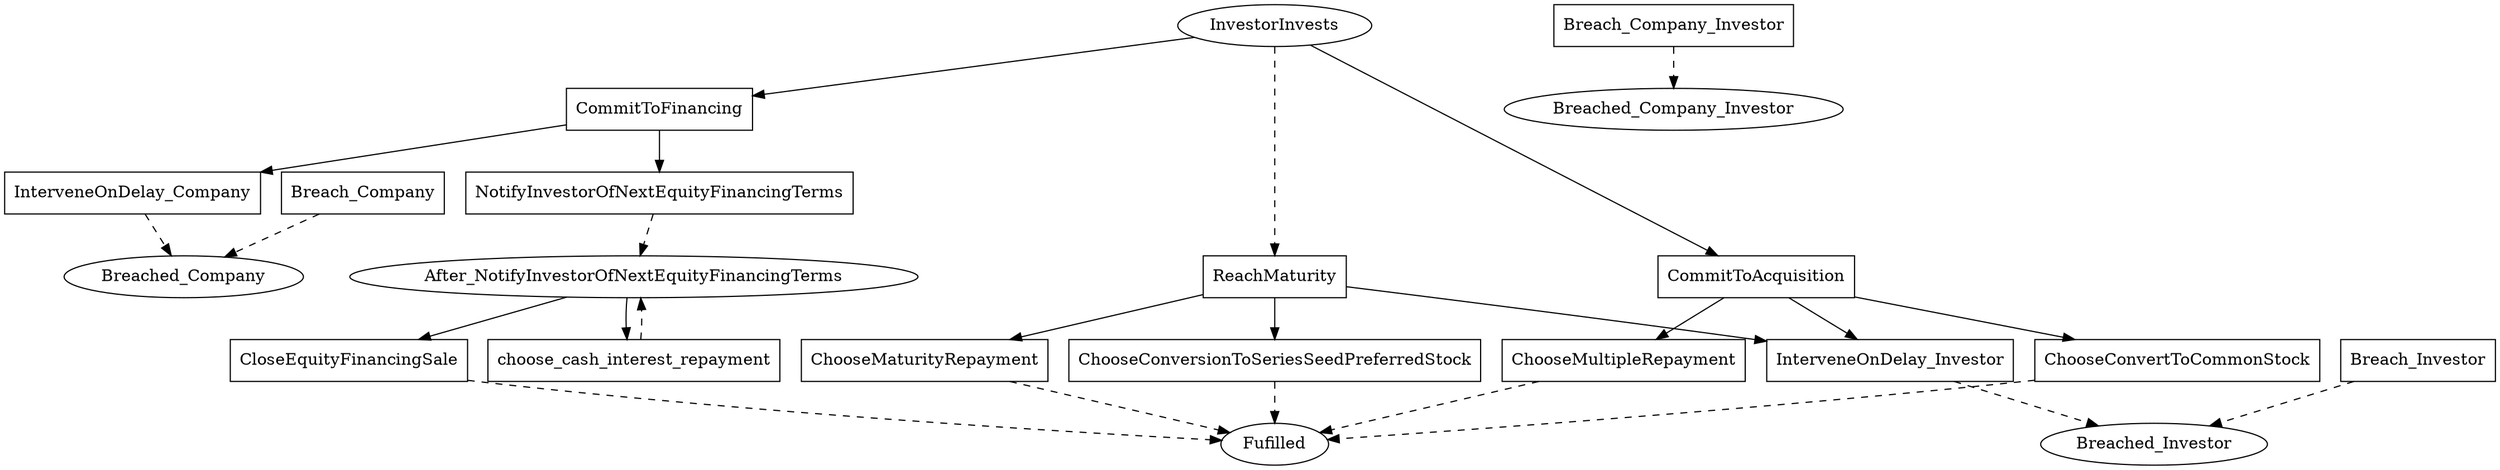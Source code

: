 // THIS IS A GENERATED FILE. DO NOT EDIT.

digraph KISS {    
    Fulfilled[label=Fufilled];
    InvestorInvests[label=InvestorInvests];
	After_NotifyInvestorOfNextEquityFinancingTerms[label=After_NotifyInvestorOfNextEquityFinancingTerms];
	Breached_Investor[label=Breached_Investor];
	Breached_Company[label=Breached_Company];
	Breached_Company_Investor[label=Breached_Company_Investor]
    
     
    CommitToFinancing[label=CommitToFinancing,shape=box];
	NotifyInvestorOfNextEquityFinancingTerms[label=NotifyInvestorOfNextEquityFinancingTerms,shape=box];
	choose_cash_interest_repayment[label=choose_cash_interest_repayment,shape=box];
	CloseEquityFinancingSale[label=CloseEquityFinancingSale,shape=box];
	CommitToAcquisition[label=CommitToAcquisition,shape=box];
	ChooseMultipleRepayment[label=ChooseMultipleRepayment,shape=box];
	ChooseConvertToCommonStock[label=ChooseConvertToCommonStock,shape=box];
	ReachMaturity[label=ReachMaturity,shape=box];
	ChooseMaturityRepayment[label=ChooseMaturityRepayment,shape=box];
	ChooseConversionToSeriesSeedPreferredStock[label=ChooseConversionToSeriesSeedPreferredStock,shape=box];
	Breach_Investor[label=Breach_Investor,shape=box];
	Breach_Company[label=Breach_Company,shape=box];
	Breach_Company_Investor[label=Breach_Company_Investor,shape=box];
	InterveneOnDelay_Investor[label=InterveneOnDelay_Investor,shape=box];
	InterveneOnDelay_Company[label=InterveneOnDelay_Company,shape=box]    
    
    
    
    InvestorInvests -> CommitToAcquisition;
	InvestorInvests -> CommitToFinancing;
	InvestorInvests -> ReachMaturity [style=dashed];
	CommitToFinancing -> NotifyInvestorOfNextEquityFinancingTerms;
	CommitToFinancing -> InterveneOnDelay_Company;
	After_NotifyInvestorOfNextEquityFinancingTerms -> choose_cash_interest_repayment;
	After_NotifyInvestorOfNextEquityFinancingTerms -> CloseEquityFinancingSale;
	CommitToAcquisition -> ChooseMultipleRepayment;
	CommitToAcquisition -> ChooseConvertToCommonStock;
	CommitToAcquisition -> InterveneOnDelay_Investor;
	ReachMaturity -> ChooseConversionToSeriesSeedPreferredStock;
	ReachMaturity -> ChooseMaturityRepayment;
	ReachMaturity -> InterveneOnDelay_Investor
    
    NotifyInvestorOfNextEquityFinancingTerms -> After_NotifyInvestorOfNextEquityFinancingTerms [style=dashed];
	CloseEquityFinancingSale -> Fulfilled [style=dashed];
	ChooseMultipleRepayment -> Fulfilled [style=dashed];
	ChooseConvertToCommonStock -> Fulfilled [style=dashed];
	ChooseMaturityRepayment -> Fulfilled [style=dashed];
	ChooseConversionToSeriesSeedPreferredStock -> Fulfilled [style=dashed];
	Breach_Investor -> Breached_Investor [style=dashed];
	Breach_Company -> Breached_Company [style=dashed];
	Breach_Company_Investor -> Breached_Company_Investor [style=dashed];
	InterveneOnDelay_Investor -> Breached_Investor [style=dashed];
	InterveneOnDelay_Company -> Breached_Company [style=dashed];
	     
    
    choose_cash_interest_repayment -> After_NotifyInvestorOfNextEquityFinancingTerms [style=dashed];
	   
}